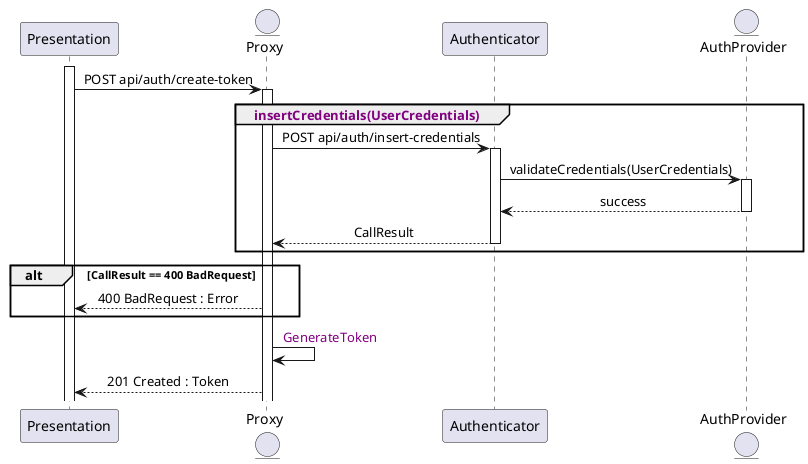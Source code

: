 @startuml UserLogIn
skinparam sequenceMessageAlign center
participant  Presentation
entity      Proxy
participant Authenticator
entity AuthProvider

activate Presentation
Presentation -> Proxy : POST api/auth/create-token
activate Proxy
group <color:purple> insertCredentials(UserCredentials)
Proxy -> Authenticator : POST api/auth/insert-credentials
activate Authenticator
Authenticator -> AuthProvider : validateCredentials(UserCredentials)
activate AuthProvider
AuthProvider --> Authenticator : success
deactivate AuthProvider
Authenticator --> Proxy : CallResult 
deactivate Authenticator
end
alt CallResult == 400 BadRequest
Proxy --> Presentation : 400 BadRequest : Error
end
Proxy -> Proxy : <color:purple> GenerateToken 
Proxy --> Presentation : 201 Created : Token
